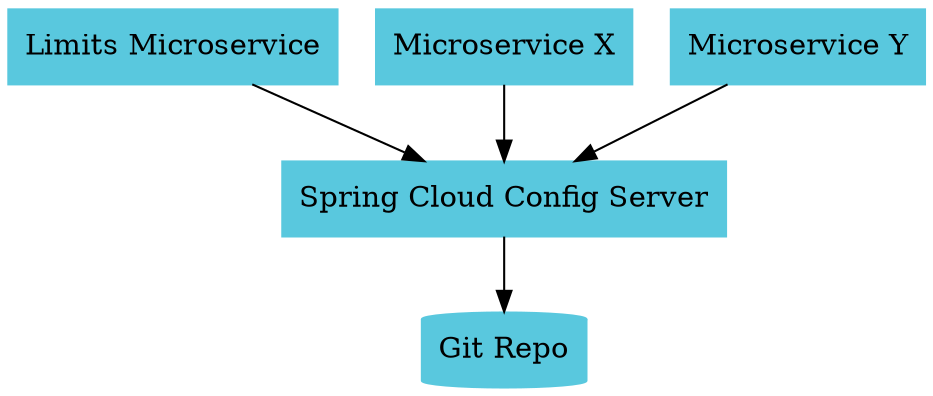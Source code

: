 digraph architecture {
  rankdir = TB;
  node[shape=component]
  node[shape=record]
  node[style=filled,color="#59C8DE"]
  Git[shape=cylinder]
  {rank=same; LimitsService,MicroserviceX,MicroserviceY};
  LimitsService -> SpringCloudConfigServer
  MicroserviceX -> SpringCloudConfigServer
  MicroserviceY -> SpringCloudConfigServer
  SpringCloudConfigServer -> Git
  LimitsService[label=<Limits Microservice>]
  MicroserviceX[label=<Microservice X>]
  MicroserviceY[label=<Microservice Y>]
  SpringCloudConfigServer[label=<Spring Cloud Config Server>]
  Git[label=<Git Repo>]
}